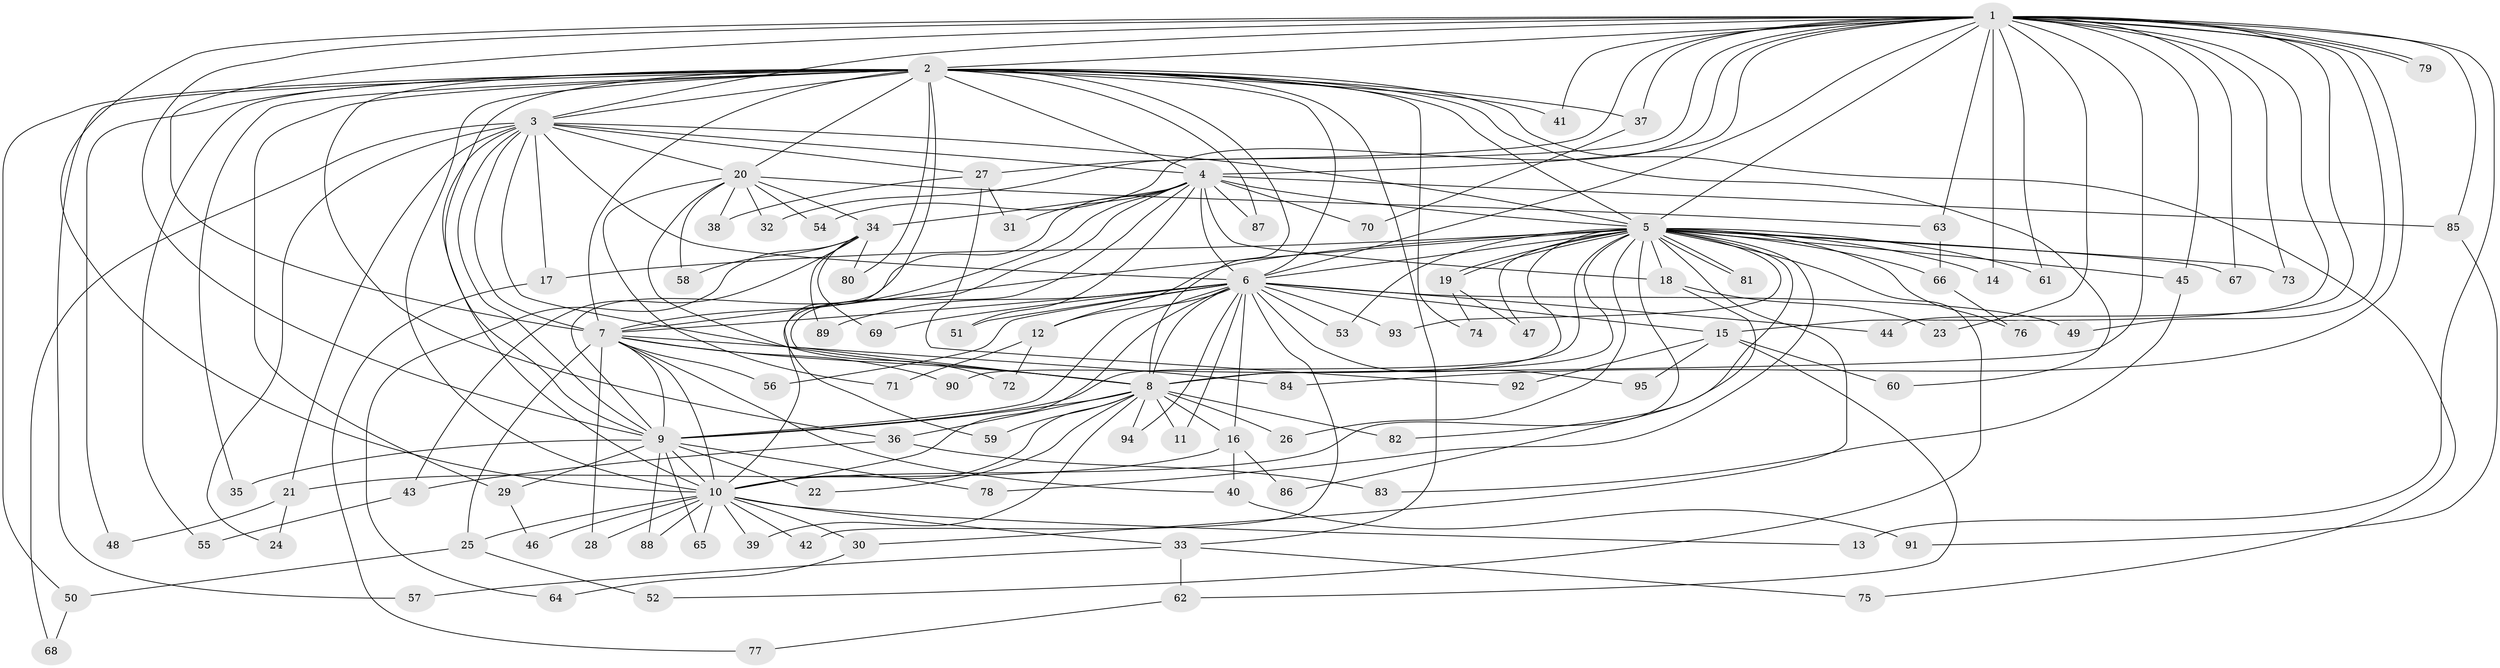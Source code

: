 // coarse degree distribution, {27: 0.015151515151515152, 22: 0.015151515151515152, 13: 0.015151515151515152, 14: 0.015151515151515152, 29: 0.015151515151515152, 31: 0.015151515151515152, 12: 0.015151515151515152, 15: 0.015151515151515152, 2: 0.5454545454545454, 4: 0.10606060606060606, 6: 0.030303030303030304, 3: 0.15151515151515152, 9: 0.015151515151515152, 5: 0.015151515151515152, 1: 0.015151515151515152}
// Generated by graph-tools (version 1.1) at 2025/17/03/04/25 18:17:40]
// undirected, 95 vertices, 215 edges
graph export_dot {
graph [start="1"]
  node [color=gray90,style=filled];
  1;
  2;
  3;
  4;
  5;
  6;
  7;
  8;
  9;
  10;
  11;
  12;
  13;
  14;
  15;
  16;
  17;
  18;
  19;
  20;
  21;
  22;
  23;
  24;
  25;
  26;
  27;
  28;
  29;
  30;
  31;
  32;
  33;
  34;
  35;
  36;
  37;
  38;
  39;
  40;
  41;
  42;
  43;
  44;
  45;
  46;
  47;
  48;
  49;
  50;
  51;
  52;
  53;
  54;
  55;
  56;
  57;
  58;
  59;
  60;
  61;
  62;
  63;
  64;
  65;
  66;
  67;
  68;
  69;
  70;
  71;
  72;
  73;
  74;
  75;
  76;
  77;
  78;
  79;
  80;
  81;
  82;
  83;
  84;
  85;
  86;
  87;
  88;
  89;
  90;
  91;
  92;
  93;
  94;
  95;
  1 -- 2;
  1 -- 3;
  1 -- 4;
  1 -- 5;
  1 -- 6;
  1 -- 7;
  1 -- 8;
  1 -- 9;
  1 -- 10;
  1 -- 13;
  1 -- 14;
  1 -- 15;
  1 -- 23;
  1 -- 27;
  1 -- 32;
  1 -- 37;
  1 -- 41;
  1 -- 44;
  1 -- 45;
  1 -- 49;
  1 -- 54;
  1 -- 61;
  1 -- 63;
  1 -- 67;
  1 -- 73;
  1 -- 79;
  1 -- 79;
  1 -- 84;
  1 -- 85;
  2 -- 3;
  2 -- 4;
  2 -- 5;
  2 -- 6;
  2 -- 7;
  2 -- 8;
  2 -- 9;
  2 -- 10;
  2 -- 20;
  2 -- 29;
  2 -- 33;
  2 -- 35;
  2 -- 36;
  2 -- 37;
  2 -- 41;
  2 -- 48;
  2 -- 50;
  2 -- 55;
  2 -- 57;
  2 -- 59;
  2 -- 60;
  2 -- 74;
  2 -- 75;
  2 -- 80;
  2 -- 87;
  3 -- 4;
  3 -- 5;
  3 -- 6;
  3 -- 7;
  3 -- 8;
  3 -- 9;
  3 -- 10;
  3 -- 17;
  3 -- 20;
  3 -- 21;
  3 -- 24;
  3 -- 27;
  3 -- 68;
  4 -- 5;
  4 -- 6;
  4 -- 7;
  4 -- 8;
  4 -- 9;
  4 -- 10;
  4 -- 18;
  4 -- 31;
  4 -- 34;
  4 -- 51;
  4 -- 70;
  4 -- 85;
  4 -- 87;
  5 -- 6;
  5 -- 7;
  5 -- 8;
  5 -- 9;
  5 -- 10;
  5 -- 12;
  5 -- 14;
  5 -- 17;
  5 -- 18;
  5 -- 19;
  5 -- 19;
  5 -- 26;
  5 -- 30;
  5 -- 45;
  5 -- 47;
  5 -- 52;
  5 -- 53;
  5 -- 61;
  5 -- 66;
  5 -- 67;
  5 -- 73;
  5 -- 76;
  5 -- 78;
  5 -- 81;
  5 -- 81;
  5 -- 82;
  5 -- 90;
  5 -- 93;
  6 -- 7;
  6 -- 8;
  6 -- 9;
  6 -- 10;
  6 -- 11;
  6 -- 12;
  6 -- 15;
  6 -- 16;
  6 -- 42;
  6 -- 44;
  6 -- 49;
  6 -- 51;
  6 -- 53;
  6 -- 56;
  6 -- 69;
  6 -- 89;
  6 -- 93;
  6 -- 94;
  6 -- 95;
  7 -- 8;
  7 -- 9;
  7 -- 10;
  7 -- 25;
  7 -- 28;
  7 -- 40;
  7 -- 56;
  7 -- 84;
  7 -- 90;
  8 -- 9;
  8 -- 10;
  8 -- 11;
  8 -- 16;
  8 -- 22;
  8 -- 26;
  8 -- 36;
  8 -- 39;
  8 -- 59;
  8 -- 82;
  8 -- 94;
  9 -- 10;
  9 -- 22;
  9 -- 29;
  9 -- 35;
  9 -- 65;
  9 -- 78;
  9 -- 88;
  10 -- 13;
  10 -- 25;
  10 -- 28;
  10 -- 30;
  10 -- 33;
  10 -- 39;
  10 -- 42;
  10 -- 46;
  10 -- 65;
  10 -- 88;
  12 -- 71;
  12 -- 72;
  15 -- 60;
  15 -- 62;
  15 -- 92;
  15 -- 95;
  16 -- 21;
  16 -- 40;
  16 -- 86;
  17 -- 77;
  18 -- 23;
  18 -- 86;
  19 -- 47;
  19 -- 74;
  20 -- 32;
  20 -- 34;
  20 -- 38;
  20 -- 54;
  20 -- 58;
  20 -- 63;
  20 -- 71;
  20 -- 72;
  21 -- 24;
  21 -- 48;
  25 -- 50;
  25 -- 52;
  27 -- 31;
  27 -- 38;
  27 -- 92;
  29 -- 46;
  30 -- 64;
  33 -- 57;
  33 -- 62;
  33 -- 75;
  34 -- 43;
  34 -- 58;
  34 -- 64;
  34 -- 69;
  34 -- 80;
  34 -- 89;
  36 -- 43;
  36 -- 83;
  37 -- 70;
  40 -- 91;
  43 -- 55;
  45 -- 83;
  50 -- 68;
  62 -- 77;
  63 -- 66;
  66 -- 76;
  85 -- 91;
}
